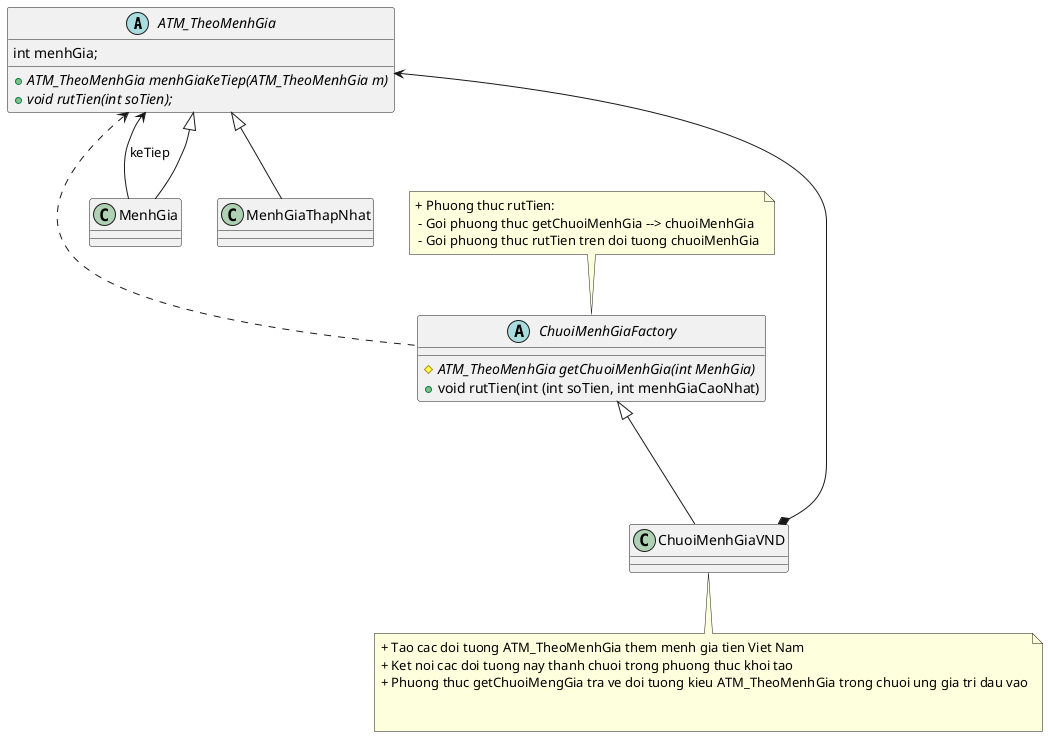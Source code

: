 @startuml
'https://plantuml.com/sequence-diagram

abstract class ATM_TheoMenhGia{
    int menhGia;
    +{abstract} ATM_TheoMenhGia menhGiaKeTiep(ATM_TheoMenhGia m)
    +{abstract} void rutTien(int soTien);

}
abstract ChuoiMenhGiaFactory{
#{abstract}ATM_TheoMenhGia getChuoiMenhGia(int MenhGia)
+ void rutTien(int (int soTien, int menhGiaCaoNhat)
}



ATM_TheoMenhGia <|-- MenhGia
ATM_TheoMenhGia <|-- MenhGiaThapNhat
MenhGia --> ATM_TheoMenhGia:keTiep

ATM_TheoMenhGia <... ChuoiMenhGiaFactory
ATM_TheoMenhGia <---* ChuoiMenhGiaVND
ChuoiMenhGiaFactory <|--- ChuoiMenhGiaVND


note top of ChuoiMenhGiaFactory
    + Phuong thuc rutTien:
     - Goi phuong thuc getChuoiMenhGia --> chuoiMenhGia
     - Goi phuong thuc rutTien tren doi tuong chuoiMenhGia
end note


note bottom of ChuoiMenhGiaVND
    + Tao cac doi tuong ATM_TheoMenhGia them menh gia tien Viet Nam
    + Ket noi cac doi tuong nay thanh chuoi trong phuong thuc khoi tao
    + Phuong thuc getChuoiMengGia tra ve doi tuong kieu ATM_TheoMenhGia trong chuoi ung gia tri dau vao


end note
@enduml